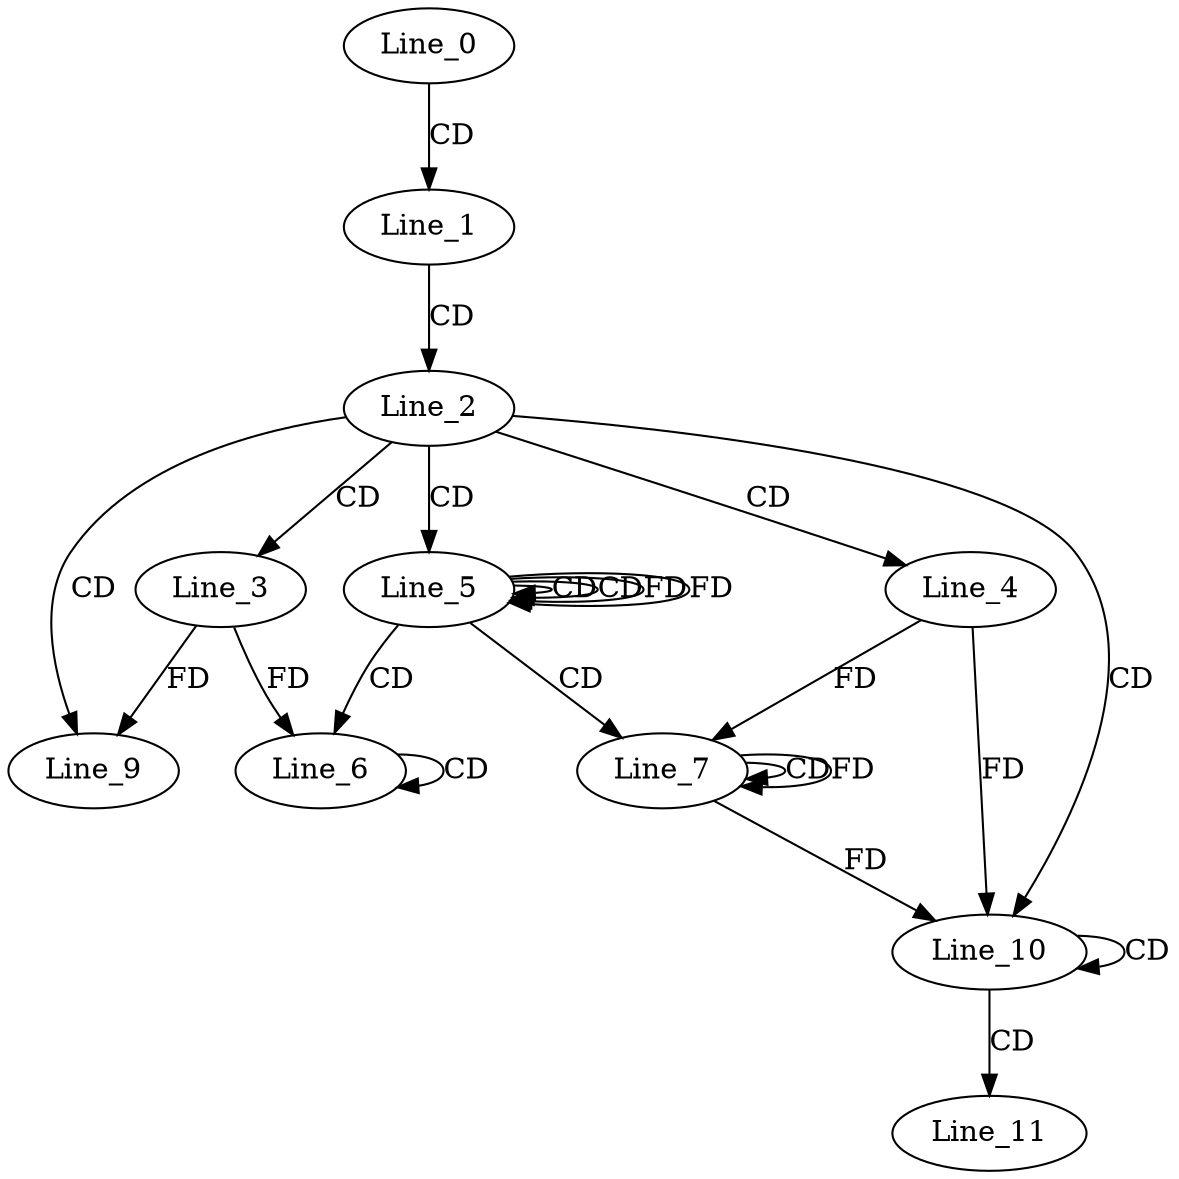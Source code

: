 digraph G {
  Line_0;
  Line_1;
  Line_2;
  Line_3;
  Line_4;
  Line_5;
  Line_5;
  Line_5;
  Line_6;
  Line_6;
  Line_7;
  Line_7;
  Line_9;
  Line_10;
  Line_10;
  Line_11;
  Line_0 -> Line_1 [ label="CD" ];
  Line_1 -> Line_2 [ label="CD" ];
  Line_2 -> Line_3 [ label="CD" ];
  Line_2 -> Line_4 [ label="CD" ];
  Line_2 -> Line_5 [ label="CD" ];
  Line_5 -> Line_5 [ label="CD" ];
  Line_5 -> Line_5 [ label="CD" ];
  Line_5 -> Line_5 [ label="FD" ];
  Line_5 -> Line_6 [ label="CD" ];
  Line_6 -> Line_6 [ label="CD" ];
  Line_3 -> Line_6 [ label="FD" ];
  Line_5 -> Line_7 [ label="CD" ];
  Line_7 -> Line_7 [ label="CD" ];
  Line_7 -> Line_7 [ label="FD" ];
  Line_4 -> Line_7 [ label="FD" ];
  Line_2 -> Line_9 [ label="CD" ];
  Line_3 -> Line_9 [ label="FD" ];
  Line_2 -> Line_10 [ label="CD" ];
  Line_7 -> Line_10 [ label="FD" ];
  Line_4 -> Line_10 [ label="FD" ];
  Line_10 -> Line_10 [ label="CD" ];
  Line_10 -> Line_11 [ label="CD" ];
  Line_5 -> Line_5 [ label="FD" ];
}
